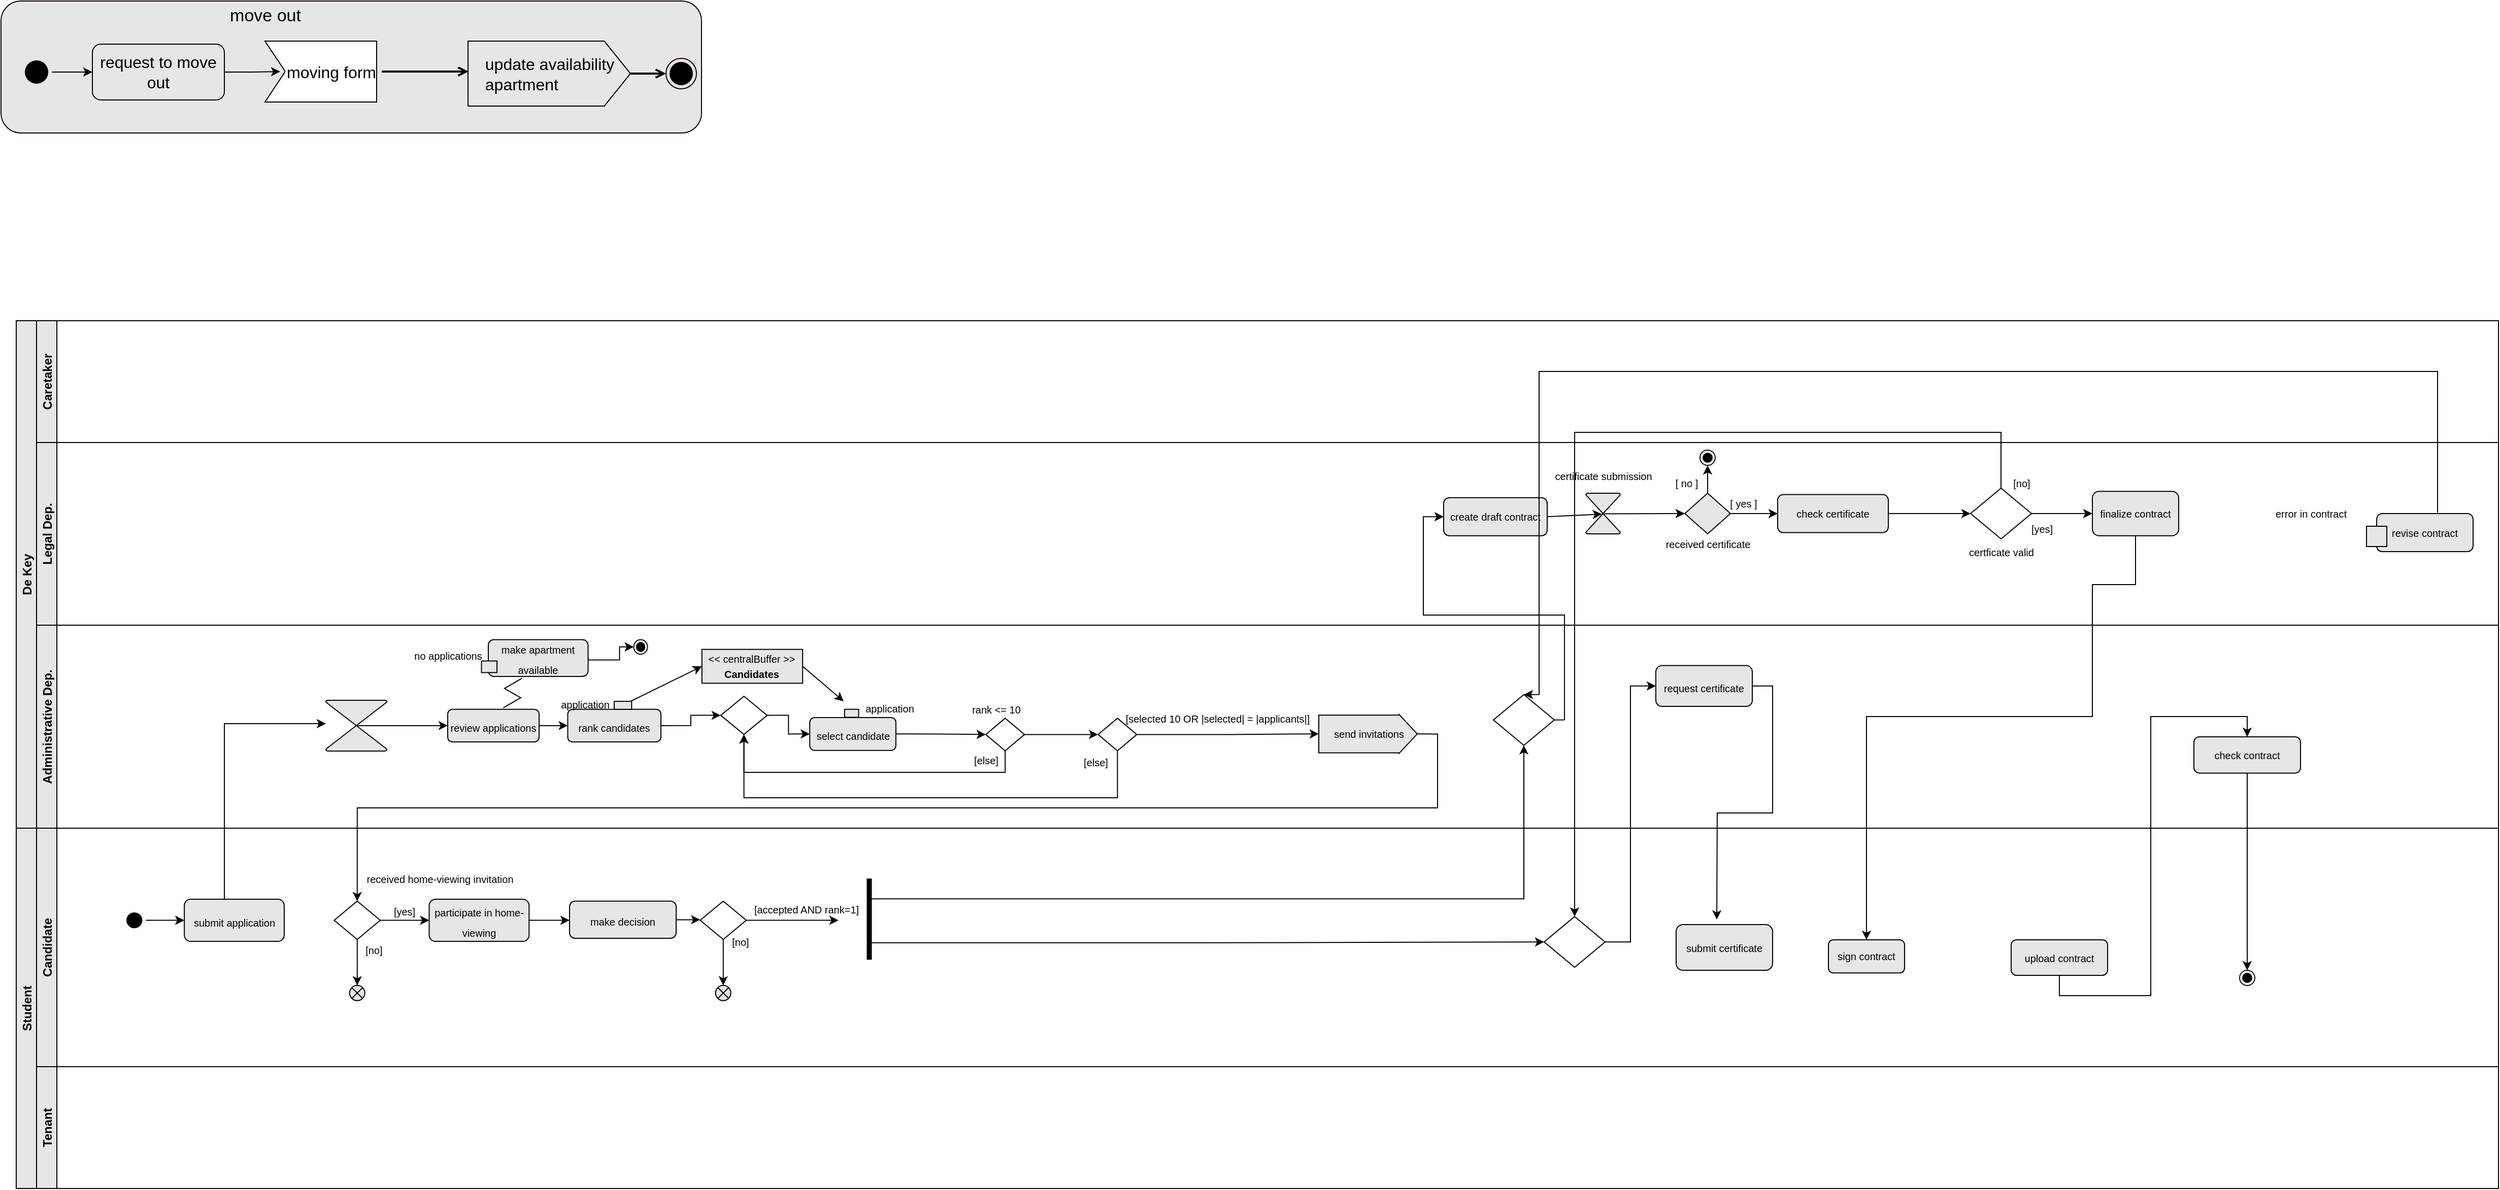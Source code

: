 <mxfile version="16.6.3" type="github">
  <diagram id="2KmrYP-xQT_wF9Lwto3m" name="Page-1">
    <mxGraphModel dx="1585" dy="639" grid="1" gridSize="10" guides="1" tooltips="1" connect="1" arrows="1" fold="1" page="1" pageScale="1" pageWidth="4681" pageHeight="3300" math="0" shadow="0">
      <root>
        <mxCell id="0" />
        <mxCell id="1" parent="0" />
        <mxCell id="qrxpWN2mRYEZMkT_1Vwn-4" value="" style="rounded=1;whiteSpace=wrap;html=1;strokeColor=#120000;fillColor=#E6E6E6;gradientColor=none;labelBackgroundColor=#E6E6E6;" parent="1" vertex="1">
          <mxGeometry x="100" y="355" width="690" height="130" as="geometry" />
        </mxCell>
        <mxCell id="qrxpWN2mRYEZMkT_1Vwn-5" value="" style="ellipse;html=1;shape=endState;fillColor=#000000;strokeColor=#120000;" parent="1" vertex="1">
          <mxGeometry x="755" y="411.5" width="30" height="30" as="geometry" />
        </mxCell>
        <mxCell id="qrxpWN2mRYEZMkT_1Vwn-6" style="edgeStyle=orthogonalEdgeStyle;rounded=0;orthogonalLoop=1;jettySize=auto;html=1;entryX=0.003;entryY=0.468;entryDx=0;entryDy=0;fontSize=16;endArrow=open;endFill=0;strokeWidth=2;entryPerimeter=0;" parent="1" source="qrxpWN2mRYEZMkT_1Vwn-31" edge="1" target="qrxpWN2mRYEZMkT_1Vwn-13">
          <mxGeometry relative="1" as="geometry">
            <mxPoint x="560" y="422.5" as="targetPoint" />
            <mxPoint x="510" y="422.5" as="sourcePoint" />
          </mxGeometry>
        </mxCell>
        <mxCell id="qrxpWN2mRYEZMkT_1Vwn-8" value="&lt;div&gt;move out&lt;/div&gt;" style="text;html=1;align=center;verticalAlign=middle;resizable=0;points=[];autosize=1;strokeColor=none;fillColor=none;fontSize=17;fontStyle=0" parent="1" vertex="1">
          <mxGeometry x="320" y="355" width="80" height="30" as="geometry" />
        </mxCell>
        <mxCell id="qrxpWN2mRYEZMkT_1Vwn-12" style="edgeStyle=orthogonalEdgeStyle;rounded=0;orthogonalLoop=1;jettySize=auto;html=1;exitX=1;exitY=0.5;exitDx=0;exitDy=0;exitPerimeter=0;entryX=0;entryY=0.5;entryDx=0;entryDy=0;fontSize=16;endArrow=open;endFill=0;strokeWidth=2;" parent="1" source="qrxpWN2mRYEZMkT_1Vwn-13" target="qrxpWN2mRYEZMkT_1Vwn-5" edge="1">
          <mxGeometry relative="1" as="geometry" />
        </mxCell>
        <mxCell id="qrxpWN2mRYEZMkT_1Vwn-13" value="&lt;span&gt;update availability&lt;br&gt;&lt;div style=&quot;text-align: left&quot;&gt;&lt;span&gt;apartment&lt;/span&gt;&lt;/div&gt;&lt;/span&gt;" style="html=1;shadow=0;dashed=0;align=center;verticalAlign=middle;shape=mxgraph.arrows2.arrow;dy=0;dx=25.76;notch=0;labelBackgroundColor=none;fontSize=16;fillColor=#E6E6E6;" parent="1" vertex="1">
          <mxGeometry x="560" y="394.5" width="160" height="64" as="geometry" />
        </mxCell>
        <mxCell id="qrxpWN2mRYEZMkT_1Vwn-26" style="edgeStyle=orthogonalEdgeStyle;rounded=0;orthogonalLoop=1;jettySize=auto;html=1;exitX=1;exitY=0.5;exitDx=0;exitDy=0;entryX=0;entryY=0.5;entryDx=0;entryDy=0;" parent="1" source="qrxpWN2mRYEZMkT_1Vwn-16" target="qrxpWN2mRYEZMkT_1Vwn-17" edge="1">
          <mxGeometry relative="1" as="geometry" />
        </mxCell>
        <mxCell id="qrxpWN2mRYEZMkT_1Vwn-16" value="" style="ellipse;html=1;shape=startState;fillColor=#000000;strokeColor=#030000;gradientColor=none;" parent="1" vertex="1">
          <mxGeometry x="120" y="410" width="30" height="30" as="geometry" />
        </mxCell>
        <mxCell id="qrxpWN2mRYEZMkT_1Vwn-32" style="edgeStyle=orthogonalEdgeStyle;rounded=0;orthogonalLoop=1;jettySize=auto;html=1;exitX=1;exitY=0.5;exitDx=0;exitDy=0;fontSize=16;" parent="1" source="qrxpWN2mRYEZMkT_1Vwn-17" target="qrxpWN2mRYEZMkT_1Vwn-31" edge="1">
          <mxGeometry relative="1" as="geometry" />
        </mxCell>
        <mxCell id="qrxpWN2mRYEZMkT_1Vwn-17" value="&lt;meta charset=&quot;utf-8&quot;&gt;&lt;span style=&quot;color: rgb(0, 0, 0); font-family: helvetica; font-size: 16px; font-style: normal; font-weight: 400; letter-spacing: normal; text-align: center; text-indent: 0px; text-transform: none; word-spacing: 0px; display: inline; float: none;&quot;&gt;request to move out&lt;/span&gt;" style="rounded=1;whiteSpace=wrap;html=1;labelBackgroundColor=none;fontSize=16;fillColor=#E6E6E6;" parent="1" vertex="1">
          <mxGeometry x="190" y="397.5" width="130" height="55" as="geometry" />
        </mxCell>
        <mxCell id="qrxpWN2mRYEZMkT_1Vwn-30" value="" style="group;fontSize=17;" parent="1" connectable="0" vertex="1">
          <mxGeometry x="360" y="394.5" width="115" height="60" as="geometry" />
        </mxCell>
        <mxCell id="qrxpWN2mRYEZMkT_1Vwn-28" value="" style="shape=step;perimeter=stepPerimeter;whiteSpace=wrap;html=1;fixedSize=1;" parent="qrxpWN2mRYEZMkT_1Vwn-30" vertex="1">
          <mxGeometry width="110" height="60" as="geometry" />
        </mxCell>
        <mxCell id="qrxpWN2mRYEZMkT_1Vwn-27" value="" style="rounded=0;whiteSpace=wrap;html=1;strokeColor=default;verticalLabelPosition=bottom;verticalAlign=top;html=1;shape=mxgraph.basic.rect;fillColor=#ffffff;fillColor2=none;strokeColor=#000000;strokeWidth=1;size=20;indent=5;left=0;" parent="qrxpWN2mRYEZMkT_1Vwn-30" vertex="1">
          <mxGeometry x="20" width="90" height="60" as="geometry" />
        </mxCell>
        <mxCell id="qrxpWN2mRYEZMkT_1Vwn-31" value="moving form" style="text;html=1;align=center;verticalAlign=middle;resizable=0;points=[];autosize=1;strokeColor=none;fillColor=none;fontSize=16;" parent="qrxpWN2mRYEZMkT_1Vwn-30" vertex="1">
          <mxGeometry x="15" y="20" width="100" height="20" as="geometry" />
        </mxCell>
        <mxCell id="G1MILJOCTi5dVraNo0ta-55" style="edgeStyle=orthogonalEdgeStyle;rounded=0;orthogonalLoop=1;jettySize=auto;html=1;exitX=1;exitY=0.5;exitDx=0;exitDy=0;" parent="1" source="G1MILJOCTi5dVraNo0ta-37" edge="1">
          <mxGeometry relative="1" as="geometry">
            <mxPoint x="1790" y="1260" as="targetPoint" />
          </mxGeometry>
        </mxCell>
        <mxCell id="G1MILJOCTi5dVraNo0ta-67" style="edgeStyle=orthogonalEdgeStyle;rounded=0;orthogonalLoop=1;jettySize=auto;html=1;exitX=0.5;exitY=1;exitDx=0;exitDy=0;entryX=0.5;entryY=0;entryDx=0;entryDy=0;" parent="1" source="G1MILJOCTi5dVraNo0ta-63" target="G1MILJOCTi5dVraNo0ta-65" edge="1">
          <mxGeometry relative="1" as="geometry">
            <Array as="points">
              <mxPoint x="2203" y="930" />
              <mxPoint x="2160" y="930" />
              <mxPoint x="2160" y="1060" />
              <mxPoint x="1937" y="1060" />
            </Array>
          </mxGeometry>
        </mxCell>
        <mxCell id="G1MILJOCTi5dVraNo0ta-71" style="edgeStyle=orthogonalEdgeStyle;rounded=0;orthogonalLoop=1;jettySize=auto;html=1;exitX=0.5;exitY=1;exitDx=0;exitDy=0;entryX=0.5;entryY=0;entryDx=0;entryDy=0;" parent="1" source="G1MILJOCTi5dVraNo0ta-66" target="G1MILJOCTi5dVraNo0ta-69" edge="1">
          <mxGeometry relative="1" as="geometry" />
        </mxCell>
        <mxCell id="G1MILJOCTi5dVraNo0ta-73" style="edgeStyle=orthogonalEdgeStyle;rounded=0;orthogonalLoop=1;jettySize=auto;html=1;exitX=0.5;exitY=1;exitDx=0;exitDy=0;entryX=0.5;entryY=0;entryDx=0;entryDy=0;" parent="1" source="G1MILJOCTi5dVraNo0ta-69" edge="1" target="G1MILJOCTi5dVraNo0ta-79">
          <mxGeometry relative="1" as="geometry">
            <mxPoint x="2660" y="1305" as="targetPoint" />
          </mxGeometry>
        </mxCell>
        <mxCell id="4diYqtDIyFXmJEZcrhqu-41" value="Student" style="swimlane;childLayout=stackLayout;resizeParent=1;resizeParentMax=0;horizontal=0;startSize=20;horizontalStack=0;labelBackgroundColor=none;fontSize=12;fillColor=#E6E6E6;" vertex="1" parent="1">
          <mxGeometry x="115" y="1170" width="2445" height="355" as="geometry" />
        </mxCell>
        <mxCell id="4diYqtDIyFXmJEZcrhqu-43" value="Candidate" style="swimlane;startSize=20;horizontal=0;labelBackgroundColor=none;fontSize=12;fillColor=#E6E6E6;" vertex="1" parent="4diYqtDIyFXmJEZcrhqu-41">
          <mxGeometry x="20" width="2425" height="235" as="geometry" />
        </mxCell>
        <mxCell id="G1MILJOCTi5dVraNo0ta-1" value="" style="ellipse;html=1;shape=startState;fillColor=#000000;strokeColor=#030000;gradientColor=none;" parent="4diYqtDIyFXmJEZcrhqu-43" vertex="1">
          <mxGeometry x="85" y="79.438" width="22.707" height="22.642" as="geometry" />
        </mxCell>
        <mxCell id="G1MILJOCTi5dVraNo0ta-2" value="&lt;span style=&quot;color: rgb(0 , 0 , 0) ; font-family: &amp;#34;helvetica&amp;#34; ; font-style: normal ; font-weight: 400 ; letter-spacing: normal ; text-align: center ; text-indent: 0px ; text-transform: none ; word-spacing: 0px ; display: inline ; float: none&quot;&gt;&lt;font style=&quot;font-size: 10px&quot;&gt;submit application&lt;/font&gt;&lt;/span&gt;" style="rounded=1;whiteSpace=wrap;html=1;labelBackgroundColor=none;fontSize=16;fillColor=#E6E6E6;" parent="4diYqtDIyFXmJEZcrhqu-43" vertex="1">
          <mxGeometry x="145.552" y="70.004" width="98.398" height="41.509" as="geometry" />
        </mxCell>
        <mxCell id="G1MILJOCTi5dVraNo0ta-25" style="edgeStyle=orthogonalEdgeStyle;rounded=0;orthogonalLoop=1;jettySize=auto;html=1;exitX=1;exitY=0.5;exitDx=0;exitDy=0;entryX=0;entryY=0.5;entryDx=0;entryDy=0;" parent="4diYqtDIyFXmJEZcrhqu-43" source="G1MILJOCTi5dVraNo0ta-1" target="G1MILJOCTi5dVraNo0ta-2" edge="1">
          <mxGeometry relative="1" as="geometry" />
        </mxCell>
        <mxCell id="G1MILJOCTi5dVraNo0ta-3" value="" style="rhombus;whiteSpace=wrap;html=1;fontSize=16;strokeColor=default;" parent="4diYqtDIyFXmJEZcrhqu-43" vertex="1">
          <mxGeometry x="293.149" y="71.891" width="45.414" height="37.736" as="geometry" />
        </mxCell>
        <mxCell id="G1MILJOCTi5dVraNo0ta-5" style="edgeStyle=orthogonalEdgeStyle;rounded=0;orthogonalLoop=1;jettySize=auto;html=1;exitX=0.5;exitY=1;exitDx=0;exitDy=0;entryX=0.5;entryY=0;entryDx=0;entryDy=0;" parent="4diYqtDIyFXmJEZcrhqu-43" source="G1MILJOCTi5dVraNo0ta-3" edge="1">
          <mxGeometry relative="1" as="geometry">
            <mxPoint x="315.856" y="154.908" as="targetPoint" />
          </mxGeometry>
        </mxCell>
        <mxCell id="G1MILJOCTi5dVraNo0ta-7" value="&lt;font style=&quot;font-size: 10px&quot;&gt;received home-viewing invitation&lt;/font&gt;" style="text;html=1;align=center;verticalAlign=middle;resizable=0;points=[];autosize=1;strokeColor=none;fillColor=none;" parent="4diYqtDIyFXmJEZcrhqu-43" vertex="1">
          <mxGeometry x="317.07" y="40" width="160" height="20" as="geometry" />
        </mxCell>
        <mxCell id="G1MILJOCTi5dVraNo0ta-8" value="[no]" style="text;html=1;align=center;verticalAlign=middle;resizable=0;points=[];autosize=1;strokeColor=none;fillColor=none;fontSize=10;" parent="4diYqtDIyFXmJEZcrhqu-43" vertex="1">
          <mxGeometry x="317.072" y="109.624" width="30" height="20" as="geometry" />
        </mxCell>
        <mxCell id="G1MILJOCTi5dVraNo0ta-9" value="&lt;span style=&quot;color: rgb(0 , 0 , 0) ; font-family: &amp;#34;helvetica&amp;#34; ; font-style: normal ; font-weight: 400 ; letter-spacing: normal ; text-align: center ; text-indent: 0px ; text-transform: none ; word-spacing: 0px ; display: inline ; float: none&quot;&gt;&lt;font style=&quot;font-size: 10px&quot;&gt;parti&lt;/font&gt;&lt;font size=&quot;1&quot;&gt;cipate in home-viewing&lt;/font&gt;&lt;/span&gt;" style="rounded=1;whiteSpace=wrap;html=1;labelBackgroundColor=none;fontSize=16;fillColor=#E6E6E6;" parent="4diYqtDIyFXmJEZcrhqu-43" vertex="1">
          <mxGeometry x="386.749" y="70.004" width="98.398" height="41.509" as="geometry" />
        </mxCell>
        <mxCell id="G1MILJOCTi5dVraNo0ta-10" style="edgeStyle=orthogonalEdgeStyle;rounded=0;orthogonalLoop=1;jettySize=auto;html=1;exitX=1;exitY=0.5;exitDx=0;exitDy=0;entryX=0;entryY=0.5;entryDx=0;entryDy=0;" parent="4diYqtDIyFXmJEZcrhqu-43" source="G1MILJOCTi5dVraNo0ta-3" target="G1MILJOCTi5dVraNo0ta-9" edge="1">
          <mxGeometry relative="1" as="geometry" />
        </mxCell>
        <mxCell id="G1MILJOCTi5dVraNo0ta-11" value="[yes]" style="text;html=1;align=center;verticalAlign=middle;resizable=0;points=[];autosize=1;strokeColor=none;fillColor=none;fontSize=10;" parent="4diYqtDIyFXmJEZcrhqu-43" vertex="1">
          <mxGeometry x="342.348" y="71.891" width="40" height="20" as="geometry" />
        </mxCell>
        <mxCell id="G1MILJOCTi5dVraNo0ta-13" value="&lt;font size=&quot;1&quot;&gt;make decision&lt;/font&gt;" style="rounded=1;whiteSpace=wrap;html=1;labelBackgroundColor=none;fontSize=16;fillColor=#E6E6E6;" parent="4diYqtDIyFXmJEZcrhqu-43" vertex="1">
          <mxGeometry x="525" y="71.89" width="105" height="36.6" as="geometry" />
        </mxCell>
        <mxCell id="G1MILJOCTi5dVraNo0ta-15" style="edgeStyle=orthogonalEdgeStyle;rounded=0;orthogonalLoop=1;jettySize=auto;html=1;exitX=1;exitY=0.5;exitDx=0;exitDy=0;entryX=0;entryY=0.5;entryDx=0;entryDy=0;" parent="4diYqtDIyFXmJEZcrhqu-43" source="G1MILJOCTi5dVraNo0ta-9" target="G1MILJOCTi5dVraNo0ta-13" edge="1">
          <mxGeometry relative="1" as="geometry" />
        </mxCell>
        <mxCell id="G1MILJOCTi5dVraNo0ta-22" style="edgeStyle=orthogonalEdgeStyle;rounded=0;orthogonalLoop=1;jettySize=auto;html=1;exitX=1;exitY=0.5;exitDx=0;exitDy=0;" parent="4diYqtDIyFXmJEZcrhqu-43" source="G1MILJOCTi5dVraNo0ta-14" edge="1">
          <mxGeometry relative="1" as="geometry">
            <mxPoint x="789.915" y="90.759" as="targetPoint" />
          </mxGeometry>
        </mxCell>
        <mxCell id="G1MILJOCTi5dVraNo0ta-14" value="" style="rhombus;whiteSpace=wrap;html=1;fontSize=16;strokeColor=default;" parent="4diYqtDIyFXmJEZcrhqu-43" vertex="1">
          <mxGeometry x="653.672" y="71.891" width="45.414" height="37.736" as="geometry" />
        </mxCell>
        <mxCell id="G1MILJOCTi5dVraNo0ta-16" style="edgeStyle=orthogonalEdgeStyle;rounded=0;orthogonalLoop=1;jettySize=auto;html=1;exitX=1;exitY=0.5;exitDx=0;exitDy=0;entryX=0;entryY=0.5;entryDx=0;entryDy=0;" parent="4diYqtDIyFXmJEZcrhqu-43" source="G1MILJOCTi5dVraNo0ta-13" target="G1MILJOCTi5dVraNo0ta-14" edge="1">
          <mxGeometry relative="1" as="geometry" />
        </mxCell>
        <mxCell id="G1MILJOCTi5dVraNo0ta-18" style="edgeStyle=orthogonalEdgeStyle;rounded=0;orthogonalLoop=1;jettySize=auto;html=1;exitX=0.5;exitY=1;exitDx=0;exitDy=0;entryX=0.5;entryY=0;entryDx=0;entryDy=0;" parent="4diYqtDIyFXmJEZcrhqu-43" source="G1MILJOCTi5dVraNo0ta-14" edge="1">
          <mxGeometry relative="1" as="geometry">
            <mxPoint x="676.38" y="154.908" as="targetPoint" />
          </mxGeometry>
        </mxCell>
        <mxCell id="G1MILJOCTi5dVraNo0ta-19" value="[no]" style="text;html=1;align=center;verticalAlign=middle;resizable=0;points=[];autosize=1;strokeColor=none;fillColor=none;fontSize=10;" parent="4diYqtDIyFXmJEZcrhqu-43" vertex="1">
          <mxGeometry x="677.595" y="102.084" width="30" height="20" as="geometry" />
        </mxCell>
        <mxCell id="G1MILJOCTi5dVraNo0ta-20" value="[accepted AND rank=1]" style="text;html=1;align=center;verticalAlign=middle;resizable=0;points=[];autosize=1;strokeColor=none;fillColor=none;fontSize=10;" parent="4diYqtDIyFXmJEZcrhqu-43" vertex="1">
          <mxGeometry x="697.733" y="70.004" width="120" height="20" as="geometry" />
        </mxCell>
        <mxCell id="4diYqtDIyFXmJEZcrhqu-67" value="" style="shape=sumEllipse;perimeter=ellipsePerimeter;whiteSpace=wrap;html=1;backgroundOutline=1;labelBackgroundColor=none;fontSize=15;fillColor=#E6E6E6;" vertex="1" parent="4diYqtDIyFXmJEZcrhqu-43">
          <mxGeometry x="308.36" y="154.91" width="15" height="15" as="geometry" />
        </mxCell>
        <mxCell id="4diYqtDIyFXmJEZcrhqu-68" value="" style="shape=sumEllipse;perimeter=ellipsePerimeter;whiteSpace=wrap;html=1;backgroundOutline=1;labelBackgroundColor=none;fontSize=15;fillColor=#E6E6E6;" vertex="1" parent="4diYqtDIyFXmJEZcrhqu-43">
          <mxGeometry x="668.88" y="154.91" width="15" height="15" as="geometry" />
        </mxCell>
        <mxCell id="G1MILJOCTi5dVraNo0ta-39" value="&lt;span style=&quot;color: rgb(0, 0, 0); font-family: helvetica; font-size: 10px; font-style: normal; font-weight: 400; letter-spacing: normal; text-align: center; text-indent: 0px; text-transform: none; word-spacing: 0px; display: inline; float: none;&quot;&gt;submit certificate&lt;/span&gt;" style="rounded=1;whiteSpace=wrap;html=1;labelBackgroundColor=none;fontSize=10;fillColor=#E6E6E6;" parent="4diYqtDIyFXmJEZcrhqu-43" vertex="1">
          <mxGeometry x="1615" y="95" width="95" height="45" as="geometry" />
        </mxCell>
        <mxCell id="G1MILJOCTi5dVraNo0ta-65" value="&lt;span style=&quot;color: rgb(0, 0, 0); font-family: helvetica; font-size: 10px; font-style: normal; font-weight: 400; letter-spacing: normal; text-align: center; text-indent: 0px; text-transform: none; word-spacing: 0px; display: inline; float: none;&quot;&gt;sign contract&lt;/span&gt;" style="rounded=1;whiteSpace=wrap;html=1;labelBackgroundColor=none;fontSize=10;fillColor=#E6E6E6;" parent="4diYqtDIyFXmJEZcrhqu-43" vertex="1">
          <mxGeometry x="1765" y="110" width="75" height="32.65" as="geometry" />
        </mxCell>
        <mxCell id="G1MILJOCTi5dVraNo0ta-66" value="&lt;font face=&quot;helvetica&quot; style=&quot;font-size: 10px;&quot;&gt;upload contract&lt;/font&gt;" style="rounded=1;whiteSpace=wrap;html=1;labelBackgroundColor=none;fontSize=10;fillColor=#E6E6E6;" parent="4diYqtDIyFXmJEZcrhqu-43" vertex="1">
          <mxGeometry x="1945" y="110" width="95" height="35" as="geometry" />
        </mxCell>
        <mxCell id="G1MILJOCTi5dVraNo0ta-32" value="" style="html=1;points=[];perimeter=orthogonalPerimeter;fillColor=#000000;strokeColor=none;" parent="4diYqtDIyFXmJEZcrhqu-43" vertex="1">
          <mxGeometry x="817.73" y="49.62" width="5" height="80" as="geometry" />
        </mxCell>
        <mxCell id="G1MILJOCTi5dVraNo0ta-57" value="" style="rhombus;whiteSpace=wrap;html=1;fontSize=16;strokeColor=default;" parent="4diYqtDIyFXmJEZcrhqu-43" vertex="1">
          <mxGeometry x="1485" y="87.08" width="60" height="50" as="geometry" />
        </mxCell>
        <mxCell id="G1MILJOCTi5dVraNo0ta-38" style="edgeStyle=orthogonalEdgeStyle;rounded=0;orthogonalLoop=1;jettySize=auto;html=1;entryX=0;entryY=0.5;entryDx=0;entryDy=0;exitX=0.826;exitY=0.791;exitDx=0;exitDy=0;exitPerimeter=0;" parent="4diYqtDIyFXmJEZcrhqu-43" source="G1MILJOCTi5dVraNo0ta-32" target="G1MILJOCTi5dVraNo0ta-57" edge="1">
          <mxGeometry relative="1" as="geometry">
            <mxPoint x="951" y="-580" as="sourcePoint" />
          </mxGeometry>
        </mxCell>
        <mxCell id="G1MILJOCTi5dVraNo0ta-79" value="" style="ellipse;html=1;shape=endState;fillColor=#000000;strokeColor=#120000;" parent="4diYqtDIyFXmJEZcrhqu-43" vertex="1">
          <mxGeometry x="2170" y="140" width="15" height="15" as="geometry" />
        </mxCell>
        <mxCell id="4diYqtDIyFXmJEZcrhqu-44" value="Tenant" style="swimlane;startSize=20;horizontal=0;labelBackgroundColor=none;fontSize=12;fillColor=#E6E6E6;" vertex="1" parent="4diYqtDIyFXmJEZcrhqu-41">
          <mxGeometry x="20" y="235" width="2425" height="120" as="geometry" />
        </mxCell>
        <mxCell id="4diYqtDIyFXmJEZcrhqu-48" value="De Key" style="swimlane;childLayout=stackLayout;resizeParent=1;resizeParentMax=0;horizontal=0;startSize=20;horizontalStack=0;labelBackgroundColor=none;fontSize=12;fillColor=#E6E6E6;" vertex="1" parent="1">
          <mxGeometry x="115" y="670" width="2445" height="500" as="geometry" />
        </mxCell>
        <mxCell id="4diYqtDIyFXmJEZcrhqu-49" value="Caretaker" style="swimlane;startSize=20;horizontal=0;labelBackgroundColor=none;fontSize=12;fillColor=#E6E6E6;" vertex="1" parent="4diYqtDIyFXmJEZcrhqu-48">
          <mxGeometry x="20" width="2425" height="120" as="geometry" />
        </mxCell>
        <mxCell id="4diYqtDIyFXmJEZcrhqu-50" value="Legal Dep." style="swimlane;startSize=20;horizontal=0;labelBackgroundColor=none;fontSize=12;fillColor=#E6E6E6;" vertex="1" parent="4diYqtDIyFXmJEZcrhqu-48">
          <mxGeometry x="20" y="120" width="2425" height="180" as="geometry" />
        </mxCell>
        <mxCell id="G1MILJOCTi5dVraNo0ta-41" value="" style="verticalLabelPosition=bottom;verticalAlign=top;html=1;shape=mxgraph.flowchart.collate;labelBackgroundColor=none;fontSize=15;fillColor=#E6E6E6;" parent="4diYqtDIyFXmJEZcrhqu-50" vertex="1">
          <mxGeometry x="1526" y="50" width="34" height="40" as="geometry" />
        </mxCell>
        <mxCell id="G1MILJOCTi5dVraNo0ta-33" value="&lt;span style=&quot;color: rgb(0, 0, 0); font-family: helvetica; font-size: 10px; font-style: normal; font-weight: 400; letter-spacing: normal; text-align: center; text-indent: 0px; text-transform: none; word-spacing: 0px; display: inline; float: none;&quot;&gt;create draft contract&lt;/span&gt;" style="rounded=1;whiteSpace=wrap;html=1;labelBackgroundColor=none;fontSize=10;fillColor=#E6E6E6;" parent="4diYqtDIyFXmJEZcrhqu-50" vertex="1">
          <mxGeometry x="1386" y="54.38" width="102" height="37.5" as="geometry" />
        </mxCell>
        <mxCell id="4diYqtDIyFXmJEZcrhqu-25" style="edgeStyle=none;rounded=0;orthogonalLoop=1;jettySize=auto;html=1;exitX=1;exitY=0.5;exitDx=0;exitDy=0;entryX=0.466;entryY=0.514;entryDx=0;entryDy=0;entryPerimeter=0;fontSize=14;" edge="1" parent="4diYqtDIyFXmJEZcrhqu-50" source="G1MILJOCTi5dVraNo0ta-33" target="G1MILJOCTi5dVraNo0ta-41">
          <mxGeometry relative="1" as="geometry" />
        </mxCell>
        <mxCell id="4diYqtDIyFXmJEZcrhqu-30" value="" style="rhombus;whiteSpace=wrap;html=1;labelBackgroundColor=#ffffff;fontSize=14;fillColor=#E6E6E6;" vertex="1" parent="4diYqtDIyFXmJEZcrhqu-50">
          <mxGeometry x="1623.5" y="50" width="45" height="40" as="geometry" />
        </mxCell>
        <mxCell id="4diYqtDIyFXmJEZcrhqu-31" value="received certificate" style="text;html=1;align=center;verticalAlign=middle;resizable=0;points=[];autosize=1;strokeColor=none;fillColor=none;fontSize=10;" vertex="1" parent="4diYqtDIyFXmJEZcrhqu-50">
          <mxGeometry x="1596" y="90" width="100" height="20" as="geometry" />
        </mxCell>
        <mxCell id="4diYqtDIyFXmJEZcrhqu-69" style="edgeStyle=orthogonalEdgeStyle;rounded=0;orthogonalLoop=1;jettySize=auto;html=1;exitX=1;exitY=0.5;exitDx=0;exitDy=0;entryX=0;entryY=0.5;entryDx=0;entryDy=0;fontSize=15;" edge="1" parent="4diYqtDIyFXmJEZcrhqu-50" source="G1MILJOCTi5dVraNo0ta-46" target="G1MILJOCTi5dVraNo0ta-40">
          <mxGeometry relative="1" as="geometry" />
        </mxCell>
        <mxCell id="G1MILJOCTi5dVraNo0ta-46" value="&lt;span style=&quot;color: rgb(0, 0, 0); font-family: helvetica; font-size: 10px; font-style: normal; font-weight: 400; letter-spacing: normal; text-align: center; text-indent: 0px; text-transform: none; word-spacing: 0px; display: inline; float: none;&quot;&gt;check certificate&lt;/span&gt;" style="rounded=1;whiteSpace=wrap;html=1;labelBackgroundColor=none;fontSize=10;fillColor=#E6E6E6;" parent="4diYqtDIyFXmJEZcrhqu-50" vertex="1">
          <mxGeometry x="1715" y="51.25" width="109" height="37.5" as="geometry" />
        </mxCell>
        <mxCell id="4diYqtDIyFXmJEZcrhqu-32" style="edgeStyle=none;rounded=0;orthogonalLoop=1;jettySize=auto;html=1;exitX=1;exitY=0.5;exitDx=0;exitDy=0;entryX=0;entryY=0.5;entryDx=0;entryDy=0;fontSize=12;" edge="1" parent="4diYqtDIyFXmJEZcrhqu-50" source="4diYqtDIyFXmJEZcrhqu-30" target="G1MILJOCTi5dVraNo0ta-46">
          <mxGeometry relative="1" as="geometry" />
        </mxCell>
        <mxCell id="4diYqtDIyFXmJEZcrhqu-71" style="edgeStyle=orthogonalEdgeStyle;rounded=0;orthogonalLoop=1;jettySize=auto;html=1;exitX=1;exitY=0.5;exitDx=0;exitDy=0;fontSize=15;" edge="1" parent="4diYqtDIyFXmJEZcrhqu-50" source="G1MILJOCTi5dVraNo0ta-40" target="G1MILJOCTi5dVraNo0ta-63">
          <mxGeometry relative="1" as="geometry" />
        </mxCell>
        <mxCell id="G1MILJOCTi5dVraNo0ta-40" value="" style="rhombus;whiteSpace=wrap;html=1;fontSize=16;strokeColor=default;" parent="4diYqtDIyFXmJEZcrhqu-50" vertex="1">
          <mxGeometry x="1905" y="45" width="60" height="50" as="geometry" />
        </mxCell>
        <mxCell id="G1MILJOCTi5dVraNo0ta-60" value="certficate valid" style="text;html=1;align=center;verticalAlign=middle;resizable=0;points=[];autosize=1;strokeColor=none;fillColor=none;fontSize=10;" parent="4diYqtDIyFXmJEZcrhqu-50" vertex="1">
          <mxGeometry x="1895" y="97.5" width="80" height="20" as="geometry" />
        </mxCell>
        <mxCell id="G1MILJOCTi5dVraNo0ta-63" value="&lt;span style=&quot;color: rgb(0, 0, 0); font-family: helvetica; font-size: 10px; font-style: normal; font-weight: 400; letter-spacing: normal; text-align: center; text-indent: 0px; text-transform: none; word-spacing: 0px; display: inline; float: none;&quot;&gt;finalize contract&lt;/span&gt;" style="rounded=1;whiteSpace=wrap;html=1;labelBackgroundColor=none;fontSize=10;fillColor=#E6E6E6;" parent="4diYqtDIyFXmJEZcrhqu-50" vertex="1">
          <mxGeometry x="2025" y="48.13" width="85" height="43.75" as="geometry" />
        </mxCell>
        <mxCell id="G1MILJOCTi5dVraNo0ta-70" value="&lt;font face=&quot;helvetica&quot; style=&quot;font-size: 10px;&quot;&gt;revise contract&lt;/font&gt;" style="rounded=1;whiteSpace=wrap;html=1;labelBackgroundColor=none;fontSize=10;fillColor=#E6E6E6;" parent="4diYqtDIyFXmJEZcrhqu-50" vertex="1">
          <mxGeometry x="2305" y="70" width="95" height="37.5" as="geometry" />
        </mxCell>
        <mxCell id="4diYqtDIyFXmJEZcrhqu-22" value="" style="rounded=0;whiteSpace=wrap;html=1;labelBackgroundColor=#ffffff;fontSize=14;fillColor=#E6E6E6;" vertex="1" parent="4diYqtDIyFXmJEZcrhqu-50">
          <mxGeometry x="2295" y="82.5" width="20" height="20" as="geometry" />
        </mxCell>
        <mxCell id="4diYqtDIyFXmJEZcrhqu-24" value="error in contract" style="text;html=1;align=center;verticalAlign=middle;resizable=0;points=[];autosize=1;strokeColor=none;fillColor=none;fontSize=10;" vertex="1" parent="4diYqtDIyFXmJEZcrhqu-50">
          <mxGeometry x="2195" y="60" width="90" height="20" as="geometry" />
        </mxCell>
        <mxCell id="4diYqtDIyFXmJEZcrhqu-35" value="" style="ellipse;html=1;shape=endState;fillColor=#000000;strokeColor=#120000;" vertex="1" parent="4diYqtDIyFXmJEZcrhqu-50">
          <mxGeometry x="1638.5" y="7.5" width="15" height="15" as="geometry" />
        </mxCell>
        <mxCell id="4diYqtDIyFXmJEZcrhqu-34" style="edgeStyle=none;rounded=0;orthogonalLoop=1;jettySize=auto;html=1;exitX=0.5;exitY=0;exitDx=0;exitDy=0;fontSize=12;entryX=0.5;entryY=1;entryDx=0;entryDy=0;" edge="1" parent="4diYqtDIyFXmJEZcrhqu-50" source="4diYqtDIyFXmJEZcrhqu-30" target="4diYqtDIyFXmJEZcrhqu-35">
          <mxGeometry relative="1" as="geometry">
            <mxPoint x="1493.549" y="-350" as="targetPoint" />
          </mxGeometry>
        </mxCell>
        <mxCell id="4diYqtDIyFXmJEZcrhqu-36" value="[ no ]" style="text;html=1;align=center;verticalAlign=middle;resizable=0;points=[];autosize=1;strokeColor=none;fillColor=none;fontSize=10;" vertex="1" parent="4diYqtDIyFXmJEZcrhqu-50">
          <mxGeometry x="1605" y="30" width="40" height="20" as="geometry" />
        </mxCell>
        <mxCell id="4diYqtDIyFXmJEZcrhqu-33" value="[ yes ]" style="text;html=1;align=center;verticalAlign=middle;resizable=0;points=[];autosize=1;strokeColor=none;fillColor=none;fontSize=10;" vertex="1" parent="4diYqtDIyFXmJEZcrhqu-50">
          <mxGeometry x="1661" y="50" width="40" height="20" as="geometry" />
        </mxCell>
        <mxCell id="4diYqtDIyFXmJEZcrhqu-26" value="" style="edgeStyle=none;rounded=0;orthogonalLoop=1;jettySize=auto;html=1;fontSize=14;exitX=0.528;exitY=0.506;exitDx=0;exitDy=0;exitPerimeter=0;entryX=0;entryY=0.5;entryDx=0;entryDy=0;" edge="1" parent="4diYqtDIyFXmJEZcrhqu-50" source="G1MILJOCTi5dVraNo0ta-41" target="4diYqtDIyFXmJEZcrhqu-30">
          <mxGeometry relative="1" as="geometry">
            <mxPoint x="1466" y="-290" as="targetPoint" />
          </mxGeometry>
        </mxCell>
        <mxCell id="4diYqtDIyFXmJEZcrhqu-28" value="certificate submission" style="text;html=1;align=center;verticalAlign=middle;resizable=0;points=[];autosize=1;strokeColor=none;fillColor=none;fontSize=10;" vertex="1" parent="4diYqtDIyFXmJEZcrhqu-50">
          <mxGeometry x="1488" y="22.5" width="110" height="20" as="geometry" />
        </mxCell>
        <mxCell id="G1MILJOCTi5dVraNo0ta-61" value="[no]" style="text;html=1;align=center;verticalAlign=middle;resizable=0;points=[];autosize=1;strokeColor=none;fillColor=none;fontSize=10;" parent="4diYqtDIyFXmJEZcrhqu-50" vertex="1">
          <mxGeometry x="1940" y="30" width="30" height="20" as="geometry" />
        </mxCell>
        <mxCell id="G1MILJOCTi5dVraNo0ta-81" value="[yes]" style="text;html=1;align=center;verticalAlign=middle;resizable=0;points=[];autosize=1;strokeColor=none;fillColor=none;fontSize=10;" parent="4diYqtDIyFXmJEZcrhqu-50" vertex="1">
          <mxGeometry x="1955" y="75" width="40" height="20" as="geometry" />
        </mxCell>
        <mxCell id="4diYqtDIyFXmJEZcrhqu-51" value="Administrative Dep." style="swimlane;startSize=20;horizontal=0;labelBackgroundColor=none;fontSize=12;fillColor=#E6E6E6;" vertex="1" parent="4diYqtDIyFXmJEZcrhqu-48">
          <mxGeometry x="20" y="300" width="2425" height="200" as="geometry" />
        </mxCell>
        <mxCell id="4diYqtDIyFXmJEZcrhqu-60" value="" style="edgeStyle=none;rounded=0;orthogonalLoop=1;jettySize=auto;html=1;fontSize=10;exitX=0.505;exitY=0.5;exitDx=0;exitDy=0;exitPerimeter=0;" edge="1" parent="4diYqtDIyFXmJEZcrhqu-51" source="qrxpWN2mRYEZMkT_1Vwn-39" target="qrxpWN2mRYEZMkT_1Vwn-60">
          <mxGeometry relative="1" as="geometry" />
        </mxCell>
        <mxCell id="qrxpWN2mRYEZMkT_1Vwn-39" value="" style="verticalLabelPosition=bottom;verticalAlign=top;html=1;shape=mxgraph.flowchart.collate;labelBackgroundColor=none;fontSize=15;fillColor=#E6E6E6;" parent="4diYqtDIyFXmJEZcrhqu-51" vertex="1">
          <mxGeometry x="285" y="73.94" width="60" height="50" as="geometry" />
        </mxCell>
        <mxCell id="4diYqtDIyFXmJEZcrhqu-5" value="" style="rounded=0;whiteSpace=wrap;html=1;labelBackgroundColor=#ffffff;fontSize=14;fillColor=#E6E6E6;" vertex="1" parent="4diYqtDIyFXmJEZcrhqu-51">
          <mxGeometry x="795.92" y="82.87" width="13.83" height="7.86" as="geometry" />
        </mxCell>
        <mxCell id="qrxpWN2mRYEZMkT_1Vwn-59" value="" style="rhombus;whiteSpace=wrap;html=1;fontSize=16;strokeColor=default;" parent="4diYqtDIyFXmJEZcrhqu-51" vertex="1">
          <mxGeometry x="1045.61" y="91.68" width="38.14" height="32.02" as="geometry" />
        </mxCell>
        <mxCell id="qrxpWN2mRYEZMkT_1Vwn-60" value="&lt;span style=&quot;color: rgb(0 , 0 , 0) ; font-family: &amp;#34;helvetica&amp;#34; ; font-style: normal ; font-weight: 400 ; letter-spacing: normal ; text-align: center ; text-indent: 0px ; text-transform: none ; word-spacing: 0px ; display: inline ; float: none&quot;&gt;&lt;font style=&quot;font-size: 10px&quot;&gt;review applications&lt;/font&gt;&lt;/span&gt;" style="rounded=1;whiteSpace=wrap;html=1;labelBackgroundColor=none;fontSize=16;fillColor=#E6E6E6;" parent="4diYqtDIyFXmJEZcrhqu-51" vertex="1">
          <mxGeometry x="405" y="82.87" width="90" height="32.14" as="geometry" />
        </mxCell>
        <mxCell id="qrxpWN2mRYEZMkT_1Vwn-63" value="&lt;font style=&quot;font-size: 10px&quot;&gt;select candidate&lt;/font&gt;" style="rounded=1;whiteSpace=wrap;html=1;labelBackgroundColor=none;fontSize=16;fillColor=#E6E6E6;" parent="4diYqtDIyFXmJEZcrhqu-51" vertex="1">
          <mxGeometry x="761.62" y="90.96" width="84.83" height="32.38" as="geometry" />
        </mxCell>
        <mxCell id="qrxpWN2mRYEZMkT_1Vwn-66" style="edgeStyle=orthogonalEdgeStyle;rounded=0;orthogonalLoop=1;jettySize=auto;html=1;exitX=1;exitY=0.5;exitDx=0;exitDy=0;entryX=0;entryY=0.5;entryDx=0;entryDy=0;fontSize=16;" parent="4diYqtDIyFXmJEZcrhqu-51" source="qrxpWN2mRYEZMkT_1Vwn-64" target="qrxpWN2mRYEZMkT_1Vwn-63" edge="1">
          <mxGeometry relative="1" as="geometry" />
        </mxCell>
        <mxCell id="qrxpWN2mRYEZMkT_1Vwn-64" value="" style="rhombus;whiteSpace=wrap;html=1;fontSize=16;strokeColor=default;" parent="4diYqtDIyFXmJEZcrhqu-51" vertex="1">
          <mxGeometry x="673.89" y="70" width="45.77" height="37.63" as="geometry" />
        </mxCell>
        <mxCell id="qrxpWN2mRYEZMkT_1Vwn-68" style="edgeStyle=orthogonalEdgeStyle;rounded=0;orthogonalLoop=1;jettySize=auto;html=1;exitX=0.5;exitY=1;exitDx=0;exitDy=0;entryX=0.5;entryY=1;entryDx=0;entryDy=0;fontSize=16;" parent="4diYqtDIyFXmJEZcrhqu-51" source="qrxpWN2mRYEZMkT_1Vwn-59" target="qrxpWN2mRYEZMkT_1Vwn-64" edge="1">
          <mxGeometry relative="1" as="geometry">
            <Array as="points">
              <mxPoint x="1065" y="170" />
              <mxPoint x="697" y="170" />
            </Array>
          </mxGeometry>
        </mxCell>
        <mxCell id="qrxpWN2mRYEZMkT_1Vwn-69" value="&lt;font style=&quot;font-size: 10px&quot;&gt;[else]&lt;/font&gt;" style="text;html=1;align=center;verticalAlign=middle;resizable=0;points=[];autosize=1;strokeColor=none;fillColor=none;fontSize=16;" parent="4diYqtDIyFXmJEZcrhqu-51" vertex="1">
          <mxGeometry x="1023.005" y="118.34" width="40" height="30" as="geometry" />
        </mxCell>
        <mxCell id="qrxpWN2mRYEZMkT_1Vwn-70" value="&lt;font style=&quot;font-size: 10px&quot;&gt;[selected 10 OR |selected| = |applicants|]&lt;/font&gt;" style="text;html=1;align=center;verticalAlign=middle;resizable=0;points=[];autosize=1;strokeColor=none;fillColor=none;fontSize=16;" parent="4diYqtDIyFXmJEZcrhqu-51" vertex="1">
          <mxGeometry x="1063.006" y="75.012" width="200" height="30" as="geometry" />
        </mxCell>
        <mxCell id="qrxpWN2mRYEZMkT_1Vwn-72" value="&lt;div style=&quot;font-size: 10px&quot;&gt;send invitations&lt;/div&gt;" style="html=1;shadow=0;dashed=0;align=center;verticalAlign=middle;shape=mxgraph.arrows2.arrow;dy=0.03;dx=17.84;notch=0;labelBackgroundColor=none;fontSize=16;fillColor=#E6E6E6;" parent="4diYqtDIyFXmJEZcrhqu-51" vertex="1">
          <mxGeometry x="1263.01" y="88.04" width="96.99" height="38.23" as="geometry" />
        </mxCell>
        <mxCell id="qrxpWN2mRYEZMkT_1Vwn-71" style="edgeStyle=orthogonalEdgeStyle;rounded=0;orthogonalLoop=1;jettySize=auto;html=1;exitX=1;exitY=0.5;exitDx=0;exitDy=0;fontSize=16;" parent="4diYqtDIyFXmJEZcrhqu-51" source="qrxpWN2mRYEZMkT_1Vwn-59" target="qrxpWN2mRYEZMkT_1Vwn-72" edge="1">
          <mxGeometry relative="1" as="geometry">
            <mxPoint x="1118.072" y="109.061" as="targetPoint" />
          </mxGeometry>
        </mxCell>
        <mxCell id="qrxpWN2mRYEZMkT_1Vwn-76" style="edgeStyle=orthogonalEdgeStyle;rounded=0;orthogonalLoop=1;jettySize=auto;html=1;exitX=1;exitY=0.5;exitDx=0;exitDy=0;entryX=0;entryY=0.5;entryDx=0;entryDy=0;fontSize=16;" parent="4diYqtDIyFXmJEZcrhqu-51" source="qrxpWN2mRYEZMkT_1Vwn-75" target="qrxpWN2mRYEZMkT_1Vwn-64" edge="1">
          <mxGeometry relative="1" as="geometry" />
        </mxCell>
        <mxCell id="qrxpWN2mRYEZMkT_1Vwn-75" value="&lt;font style=&quot;font-size: 10px&quot;&gt;rank candidates&lt;/font&gt;" style="rounded=1;whiteSpace=wrap;html=1;labelBackgroundColor=none;fontSize=16;fillColor=#E6E6E6;" parent="4diYqtDIyFXmJEZcrhqu-51" vertex="1">
          <mxGeometry x="523.24" y="82.87" width="91.76" height="32.14" as="geometry" />
        </mxCell>
        <mxCell id="qrxpWN2mRYEZMkT_1Vwn-77" style="edgeStyle=orthogonalEdgeStyle;rounded=0;orthogonalLoop=1;jettySize=auto;html=1;exitX=1;exitY=0.5;exitDx=0;exitDy=0;entryX=0;entryY=0.5;entryDx=0;entryDy=0;fontSize=16;" parent="4diYqtDIyFXmJEZcrhqu-51" source="qrxpWN2mRYEZMkT_1Vwn-60" target="qrxpWN2mRYEZMkT_1Vwn-75" edge="1">
          <mxGeometry relative="1" as="geometry" />
        </mxCell>
        <mxCell id="qrxpWN2mRYEZMkT_1Vwn-82" style="edgeStyle=orthogonalEdgeStyle;rounded=0;orthogonalLoop=1;jettySize=auto;html=1;exitX=0.5;exitY=1;exitDx=0;exitDy=0;entryX=0.5;entryY=1;entryDx=0;entryDy=0;fontSize=16;" parent="4diYqtDIyFXmJEZcrhqu-51" source="qrxpWN2mRYEZMkT_1Vwn-79" target="qrxpWN2mRYEZMkT_1Vwn-64" edge="1">
          <mxGeometry relative="1" as="geometry">
            <Array as="points">
              <mxPoint x="954" y="145.01" />
              <mxPoint x="697" y="145.01" />
            </Array>
          </mxGeometry>
        </mxCell>
        <mxCell id="4diYqtDIyFXmJEZcrhqu-10" style="edgeStyle=none;rounded=0;orthogonalLoop=1;jettySize=auto;html=1;exitX=1;exitY=0.5;exitDx=0;exitDy=0;fontSize=14;entryX=0;entryY=0.5;entryDx=0;entryDy=0;" edge="1" parent="4diYqtDIyFXmJEZcrhqu-51" source="qrxpWN2mRYEZMkT_1Vwn-79" target="qrxpWN2mRYEZMkT_1Vwn-59">
          <mxGeometry relative="1" as="geometry">
            <mxPoint x="1034.163" y="112.632" as="targetPoint" />
          </mxGeometry>
        </mxCell>
        <mxCell id="qrxpWN2mRYEZMkT_1Vwn-79" value="" style="rhombus;whiteSpace=wrap;html=1;fontSize=16;strokeColor=default;" parent="4diYqtDIyFXmJEZcrhqu-51" vertex="1">
          <mxGeometry x="935.0" y="91.68" width="38.14" height="32.02" as="geometry" />
        </mxCell>
        <mxCell id="qrxpWN2mRYEZMkT_1Vwn-67" style="edgeStyle=orthogonalEdgeStyle;rounded=0;orthogonalLoop=1;jettySize=auto;html=1;exitX=1;exitY=0.5;exitDx=0;exitDy=0;entryX=0;entryY=0.5;entryDx=0;entryDy=0;fontSize=16;" parent="4diYqtDIyFXmJEZcrhqu-51" source="qrxpWN2mRYEZMkT_1Vwn-63" target="qrxpWN2mRYEZMkT_1Vwn-79" edge="1">
          <mxGeometry relative="1" as="geometry" />
        </mxCell>
        <mxCell id="qrxpWN2mRYEZMkT_1Vwn-83" value="[else]" style="text;html=1;align=center;verticalAlign=middle;resizable=0;points=[];autosize=1;strokeColor=none;fillColor=none;fontSize=10;" parent="4diYqtDIyFXmJEZcrhqu-51" vertex="1">
          <mxGeometry x="915.0" y="123.339" width="40" height="20" as="geometry" />
        </mxCell>
        <mxCell id="qrxpWN2mRYEZMkT_1Vwn-84" value="&lt;font style=&quot;font-size: 10px&quot;&gt;rank &amp;lt;= 10&lt;/font&gt;" style="text;html=1;align=center;verticalAlign=middle;resizable=0;points=[];autosize=1;strokeColor=none;fillColor=none;fontSize=16;" parent="4diYqtDIyFXmJEZcrhqu-51" vertex="1">
          <mxGeometry x="915.0" y="65.965" width="60" height="30" as="geometry" />
        </mxCell>
        <mxCell id="qrxpWN2mRYEZMkT_1Vwn-85" value="" style="edgeStyle=isometricEdgeStyle;endArrow=none;html=1;rounded=0;fontSize=16;exitX=0.608;exitY=-0.045;exitDx=0;exitDy=0;exitPerimeter=0;entryX=0.337;entryY=1.051;entryDx=0;entryDy=0;entryPerimeter=0;" parent="4diYqtDIyFXmJEZcrhqu-51" source="qrxpWN2mRYEZMkT_1Vwn-60" edge="1" target="qrxpWN2mRYEZMkT_1Vwn-86">
          <mxGeometry width="50" height="100" relative="1" as="geometry">
            <mxPoint x="780.683" y="73.105" as="sourcePoint" />
            <mxPoint x="475.56" y="54.058" as="targetPoint" />
          </mxGeometry>
        </mxCell>
        <mxCell id="qrxpWN2mRYEZMkT_1Vwn-87" value="" style="ellipse;html=1;shape=endState;fillColor=#000000;strokeColor=#120000;" parent="4diYqtDIyFXmJEZcrhqu-51" vertex="1">
          <mxGeometry x="588.25" y="14.3" width="13.58" height="14.29" as="geometry" />
        </mxCell>
        <mxCell id="qrxpWN2mRYEZMkT_1Vwn-88" style="edgeStyle=orthogonalEdgeStyle;rounded=0;orthogonalLoop=1;jettySize=auto;html=1;exitX=1;exitY=0.5;exitDx=0;exitDy=0;entryX=0;entryY=0.5;entryDx=0;entryDy=0;fontSize=16;" parent="4diYqtDIyFXmJEZcrhqu-51" source="qrxpWN2mRYEZMkT_1Vwn-86" target="qrxpWN2mRYEZMkT_1Vwn-87" edge="1">
          <mxGeometry relative="1" as="geometry">
            <Array as="points">
              <mxPoint x="543.25" y="34.3" />
              <mxPoint x="574.25" y="34.3" />
              <mxPoint x="574.25" y="21.3" />
            </Array>
          </mxGeometry>
        </mxCell>
        <mxCell id="4diYqtDIyFXmJEZcrhqu-4" style="edgeStyle=none;rounded=0;orthogonalLoop=1;jettySize=auto;html=1;fontSize=14;exitX=1;exitY=0.5;exitDx=0;exitDy=0;" edge="1" parent="4diYqtDIyFXmJEZcrhqu-51" source="4diYqtDIyFXmJEZcrhqu-1">
          <mxGeometry relative="1" as="geometry">
            <mxPoint x="761.613" y="54.058" as="sourcePoint" />
            <mxPoint x="795" y="75.01" as="targetPoint" />
          </mxGeometry>
        </mxCell>
        <mxCell id="4diYqtDIyFXmJEZcrhqu-1" value="&lt;font style=&quot;font-size: 10px&quot;&gt;&amp;lt;&amp;lt; centralBuffer &amp;gt;&amp;gt;&lt;br&gt;&lt;b&gt;Candidates&lt;/b&gt;&lt;/font&gt;" style="rounded=0;whiteSpace=wrap;html=1;align=center;fillColor=#E6E6E6;" vertex="1" parent="4diYqtDIyFXmJEZcrhqu-51">
          <mxGeometry x="655.42" y="23.82" width="99.17" height="33.33" as="geometry" />
        </mxCell>
        <mxCell id="4diYqtDIyFXmJEZcrhqu-2" style="rounded=0;orthogonalLoop=1;jettySize=auto;html=1;exitX=0.5;exitY=0;exitDx=0;exitDy=0;entryX=0;entryY=0.5;entryDx=0;entryDy=0;fontSize=14;" edge="1" parent="4diYqtDIyFXmJEZcrhqu-51" source="qrxpWN2mRYEZMkT_1Vwn-75" target="4diYqtDIyFXmJEZcrhqu-1">
          <mxGeometry relative="1" as="geometry" />
        </mxCell>
        <mxCell id="4diYqtDIyFXmJEZcrhqu-3" value="" style="rounded=0;whiteSpace=wrap;html=1;labelBackgroundColor=#ffffff;fontSize=14;fillColor=#E6E6E6;" vertex="1" parent="4diYqtDIyFXmJEZcrhqu-51">
          <mxGeometry x="569" y="75.01" width="17.16" height="7.86" as="geometry" />
        </mxCell>
        <mxCell id="4diYqtDIyFXmJEZcrhqu-7" value="application" style="text;html=1;align=center;verticalAlign=middle;resizable=0;points=[];autosize=1;strokeColor=none;fillColor=none;fontSize=10;" vertex="1" parent="4diYqtDIyFXmJEZcrhqu-51">
          <mxGeometry x="510.004" y="68.343" width="60" height="20" as="geometry" />
        </mxCell>
        <mxCell id="4diYqtDIyFXmJEZcrhqu-8" value="&lt;font style=&quot;font-size: 10px&quot;&gt;application&lt;/font&gt;" style="text;html=1;align=center;verticalAlign=middle;resizable=0;points=[];autosize=1;strokeColor=none;fillColor=none;fontSize=14;" vertex="1" parent="4diYqtDIyFXmJEZcrhqu-51">
          <mxGeometry x="809.753" y="70.963" width="60" height="20" as="geometry" />
        </mxCell>
        <mxCell id="qrxpWN2mRYEZMkT_1Vwn-86" value="&lt;font style=&quot;font-size: 10px ; line-height: 1.2&quot;&gt;make apartment available&lt;/font&gt;" style="rounded=1;whiteSpace=wrap;html=1;labelBackgroundColor=none;fontSize=16;fillColor=#E6E6E6;" parent="4diYqtDIyFXmJEZcrhqu-51" vertex="1">
          <mxGeometry x="445" y="14.3" width="98.25" height="36.19" as="geometry" />
        </mxCell>
        <mxCell id="qrxpWN2mRYEZMkT_1Vwn-91" value="" style="rounded=0;whiteSpace=wrap;html=1;fontSize=16;strokeColor=default;fillColor=#E6E6E6;" parent="4diYqtDIyFXmJEZcrhqu-51" vertex="1">
          <mxGeometry x="438.25" y="35.25" width="15.26" height="11.43" as="geometry" />
        </mxCell>
        <mxCell id="4diYqtDIyFXmJEZcrhqu-59" value="no applications" style="text;html=1;align=center;verticalAlign=middle;resizable=0;points=[];autosize=1;strokeColor=none;fillColor=none;fontSize=10;" vertex="1" parent="4diYqtDIyFXmJEZcrhqu-51">
          <mxGeometry x="365" y="19.78" width="80" height="20" as="geometry" />
        </mxCell>
        <mxCell id="G1MILJOCTi5dVraNo0ta-37" value="&lt;span style=&quot;color: rgb(0 , 0 , 0) ; font-family: &amp;#34;helvetica&amp;#34; ; font-style: normal ; font-weight: 400 ; letter-spacing: normal ; text-align: center ; text-indent: 0px ; text-transform: none ; word-spacing: 0px ; display: inline ; float: none&quot;&gt;&lt;font style=&quot;font-size: 10px&quot;&gt;request certificate&lt;/font&gt;&lt;/span&gt;" style="rounded=1;whiteSpace=wrap;html=1;labelBackgroundColor=none;fontSize=16;fillColor=#E6E6E6;" parent="4diYqtDIyFXmJEZcrhqu-51" vertex="1">
          <mxGeometry x="1595" y="39.78" width="95" height="40.25" as="geometry" />
        </mxCell>
        <mxCell id="G1MILJOCTi5dVraNo0ta-69" value="&lt;font face=&quot;helvetica&quot; style=&quot;font-size: 10px;&quot;&gt;check contract&lt;/font&gt;" style="rounded=1;whiteSpace=wrap;html=1;labelBackgroundColor=none;fontSize=10;fillColor=#E6E6E6;" parent="4diYqtDIyFXmJEZcrhqu-51" vertex="1">
          <mxGeometry x="2125" y="110" width="105" height="35.73" as="geometry" />
        </mxCell>
        <mxCell id="G1MILJOCTi5dVraNo0ta-34" value="" style="rhombus;whiteSpace=wrap;html=1;fontSize=16;strokeColor=default;" parent="4diYqtDIyFXmJEZcrhqu-51" vertex="1">
          <mxGeometry x="1435" y="68.34" width="60" height="50" as="geometry" />
        </mxCell>
        <mxCell id="G1MILJOCTi5dVraNo0ta-75" style="edgeStyle=orthogonalEdgeStyle;rounded=0;orthogonalLoop=1;jettySize=auto;html=1;entryX=0.5;entryY=0;entryDx=0;entryDy=0;" parent="4diYqtDIyFXmJEZcrhqu-48" target="G1MILJOCTi5dVraNo0ta-34" edge="1">
          <mxGeometry relative="1" as="geometry">
            <mxPoint x="1181" y="-260" as="targetPoint" />
            <Array as="points">
              <mxPoint x="2385" y="50" />
              <mxPoint x="1500" y="50" />
            </Array>
            <mxPoint x="2385" y="189" as="sourcePoint" />
          </mxGeometry>
        </mxCell>
        <mxCell id="4diYqtDIyFXmJEZcrhqu-72" style="edgeStyle=orthogonalEdgeStyle;rounded=0;orthogonalLoop=1;jettySize=auto;html=1;exitX=1;exitY=0.5;exitDx=0;exitDy=0;entryX=0;entryY=0.5;entryDx=0;entryDy=0;fontSize=10;" edge="1" parent="4diYqtDIyFXmJEZcrhqu-48" source="G1MILJOCTi5dVraNo0ta-34" target="G1MILJOCTi5dVraNo0ta-33">
          <mxGeometry relative="1" as="geometry">
            <Array as="points">
              <mxPoint x="1525" y="393" />
              <mxPoint x="1525" y="290" />
              <mxPoint x="1386" y="290" />
              <mxPoint x="1386" y="193" />
            </Array>
          </mxGeometry>
        </mxCell>
        <mxCell id="4diYqtDIyFXmJEZcrhqu-63" style="edgeStyle=orthogonalEdgeStyle;rounded=0;orthogonalLoop=1;jettySize=auto;html=1;exitX=0.5;exitY=0;exitDx=0;exitDy=0;fontSize=15;" edge="1" parent="1" source="G1MILJOCTi5dVraNo0ta-2">
          <mxGeometry relative="1" as="geometry">
            <mxPoint x="420" y="1067" as="targetPoint" />
            <Array as="points">
              <mxPoint x="320" y="1067" />
            </Array>
          </mxGeometry>
        </mxCell>
        <mxCell id="4diYqtDIyFXmJEZcrhqu-66" style="edgeStyle=orthogonalEdgeStyle;rounded=0;orthogonalLoop=1;jettySize=auto;html=1;exitX=1;exitY=0.5;exitDx=0;exitDy=0;exitPerimeter=0;entryX=0.5;entryY=0;entryDx=0;entryDy=0;fontSize=15;" edge="1" parent="1" source="qrxpWN2mRYEZMkT_1Vwn-72" target="G1MILJOCTi5dVraNo0ta-3">
          <mxGeometry relative="1" as="geometry">
            <Array as="points">
              <mxPoint x="1515" y="1077" />
              <mxPoint x="1515" y="1150" />
              <mxPoint x="451" y="1150" />
            </Array>
          </mxGeometry>
        </mxCell>
        <mxCell id="G1MILJOCTi5dVraNo0ta-80" style="edgeStyle=orthogonalEdgeStyle;rounded=0;orthogonalLoop=1;jettySize=auto;html=1;entryX=0.5;entryY=1;entryDx=0;entryDy=0;exitX=0.959;exitY=0.25;exitDx=0;exitDy=0;exitPerimeter=0;" parent="1" source="G1MILJOCTi5dVraNo0ta-32" target="G1MILJOCTi5dVraNo0ta-34" edge="1">
          <mxGeometry relative="1" as="geometry">
            <mxPoint x="1050" y="570" as="sourcePoint" />
          </mxGeometry>
        </mxCell>
        <mxCell id="G1MILJOCTi5dVraNo0ta-59" style="edgeStyle=orthogonalEdgeStyle;rounded=0;orthogonalLoop=1;jettySize=auto;html=1;exitX=1;exitY=0.5;exitDx=0;exitDy=0;entryX=0;entryY=0.5;entryDx=0;entryDy=0;" parent="1" source="G1MILJOCTi5dVraNo0ta-57" target="G1MILJOCTi5dVraNo0ta-37" edge="1">
          <mxGeometry relative="1" as="geometry" />
        </mxCell>
        <mxCell id="G1MILJOCTi5dVraNo0ta-56" style="edgeStyle=orthogonalEdgeStyle;rounded=0;orthogonalLoop=1;jettySize=auto;html=1;exitX=0.5;exitY=0;exitDx=0;exitDy=0;entryX=0.5;entryY=0;entryDx=0;entryDy=0;" parent="1" source="G1MILJOCTi5dVraNo0ta-40" target="G1MILJOCTi5dVraNo0ta-57" edge="1">
          <mxGeometry relative="1" as="geometry">
            <mxPoint x="1320" y="870" as="targetPoint" />
            <Array as="points">
              <mxPoint x="2070" y="780" />
              <mxPoint x="1650" y="780" />
              <mxPoint x="1650" y="1222" />
            </Array>
          </mxGeometry>
        </mxCell>
      </root>
    </mxGraphModel>
  </diagram>
</mxfile>

